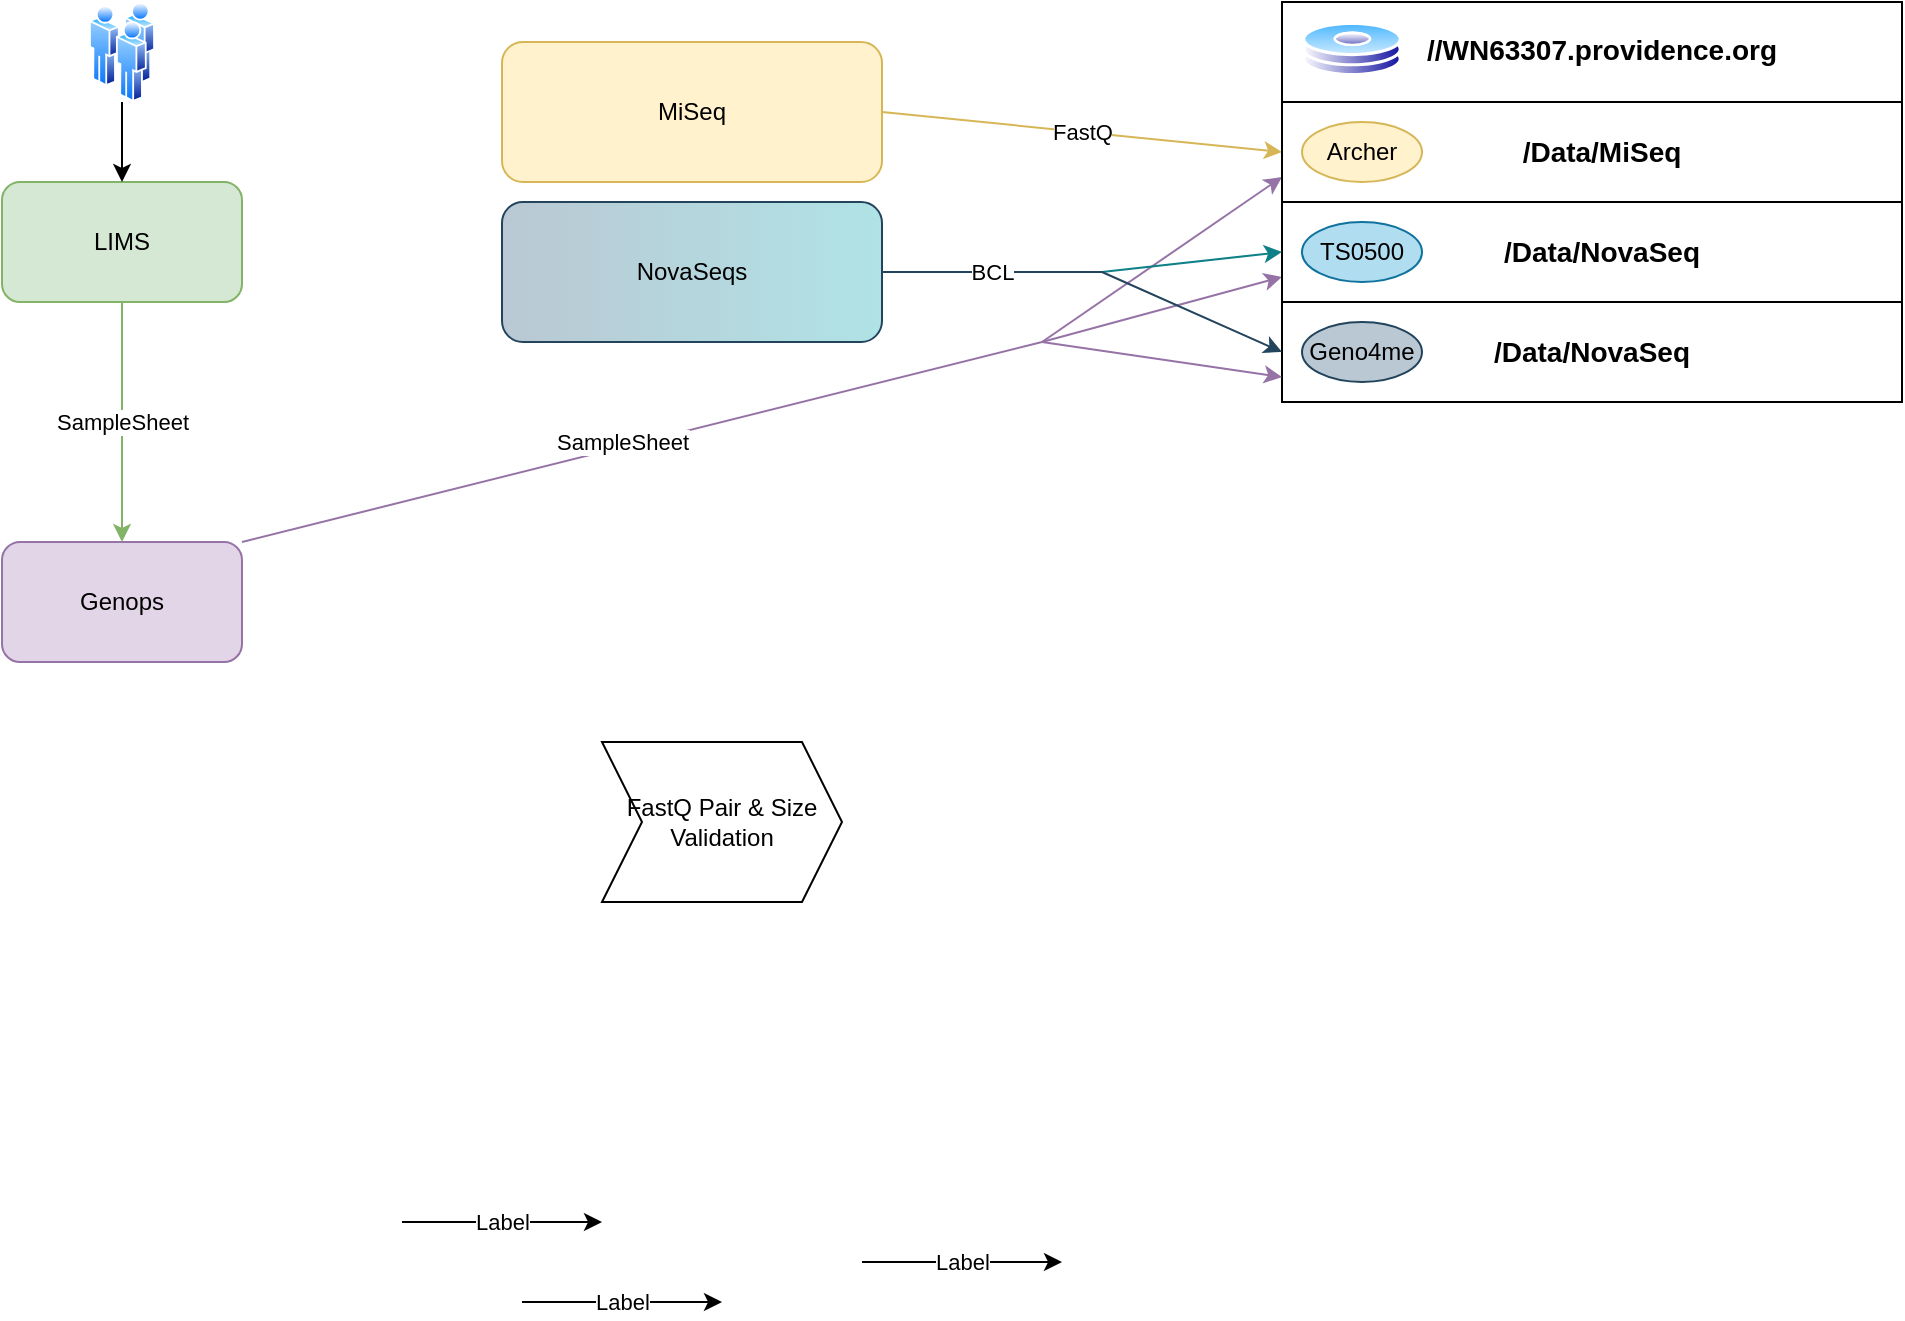 <mxfile version="15.1.0" type="github">
  <diagram id="yPxyJZ8AM_hMuL3Unpa9" name="complex gitflow">
    <mxGraphModel dx="2278" dy="659" grid="1" gridSize="10" guides="1" tooltips="1" connect="1" arrows="1" fold="1" page="1" pageScale="1" pageWidth="1100" pageHeight="850" math="0" shadow="0">
      <root>
        <mxCell id="0" />
        <mxCell id="1" parent="0" />
        <mxCell id="WrQY5icMR6syhaIgD9Ea-43" value="" style="endArrow=none;html=1;exitX=1;exitY=0;exitDx=0;exitDy=0;fillColor=#e1d5e7;strokeColor=#9673a6;entryX=0.433;entryY=0.583;entryDx=0;entryDy=0;entryPerimeter=0;endFill=0;" edge="1" parent="1" source="WrQY5icMR6syhaIgD9Ea-9" target="WrQY5icMR6syhaIgD9Ea-47">
          <mxGeometry relative="1" as="geometry">
            <mxPoint x="-730" y="520" as="sourcePoint" />
            <mxPoint x="-470" y="160" as="targetPoint" />
          </mxGeometry>
        </mxCell>
        <mxCell id="WrQY5icMR6syhaIgD9Ea-44" value="SampleSheet" style="edgeLabel;resizable=0;html=1;align=center;verticalAlign=middle;" connectable="0" vertex="1" parent="WrQY5icMR6syhaIgD9Ea-43">
          <mxGeometry relative="1" as="geometry">
            <mxPoint x="-10" as="offset" />
          </mxGeometry>
        </mxCell>
        <mxCell id="WrQY5icMR6syhaIgD9Ea-1" value="MiSeq" style="rounded=1;whiteSpace=wrap;html=1;fillColor=#fff2cc;strokeColor=#d6b656;" vertex="1" parent="1">
          <mxGeometry x="-790" y="20" width="190" height="70" as="geometry" />
        </mxCell>
        <mxCell id="WrQY5icMR6syhaIgD9Ea-2" value="LIMS" style="rounded=1;whiteSpace=wrap;html=1;fillColor=#d5e8d4;strokeColor=#82b366;" vertex="1" parent="1">
          <mxGeometry x="-1040" y="90" width="120" height="60" as="geometry" />
        </mxCell>
        <mxCell id="WrQY5icMR6syhaIgD9Ea-3" value="NovaSeqs" style="rounded=1;whiteSpace=wrap;html=1;fillColor=#bac8d3;strokeColor=#23445d;gradientDirection=east;gradientColor=#B0E3E6;" vertex="1" parent="1">
          <mxGeometry x="-790" y="100" width="190" height="70" as="geometry" />
        </mxCell>
        <mxCell id="WrQY5icMR6syhaIgD9Ea-9" value="Genops" style="rounded=1;whiteSpace=wrap;html=1;fillColor=#e1d5e7;strokeColor=#9673a6;" vertex="1" parent="1">
          <mxGeometry x="-1040" y="270" width="120" height="60" as="geometry" />
        </mxCell>
        <mxCell id="WrQY5icMR6syhaIgD9Ea-27" value="" style="endArrow=classic;html=1;exitX=0.5;exitY=1;exitDx=0;exitDy=0;entryX=0.5;entryY=0;entryDx=0;entryDy=0;fillColor=#d5e8d4;strokeColor=#82b366;" edge="1" parent="1" source="WrQY5icMR6syhaIgD9Ea-2" target="WrQY5icMR6syhaIgD9Ea-9">
          <mxGeometry relative="1" as="geometry">
            <mxPoint x="-980" y="360" as="sourcePoint" />
            <mxPoint x="-880" y="360" as="targetPoint" />
          </mxGeometry>
        </mxCell>
        <mxCell id="WrQY5icMR6syhaIgD9Ea-28" value="SampleSheet" style="edgeLabel;resizable=0;html=1;align=center;verticalAlign=middle;" connectable="0" vertex="1" parent="WrQY5icMR6syhaIgD9Ea-27">
          <mxGeometry relative="1" as="geometry" />
        </mxCell>
        <mxCell id="WrQY5icMR6syhaIgD9Ea-33" value="" style="endArrow=none;html=1;exitX=1;exitY=0.5;exitDx=0;exitDy=0;fillColor=#bac8d3;strokeColor=#23445d;endFill=0;" edge="1" parent="1" source="WrQY5icMR6syhaIgD9Ea-3">
          <mxGeometry relative="1" as="geometry">
            <mxPoint x="-540" y="380" as="sourcePoint" />
            <mxPoint x="-490" y="135" as="targetPoint" />
          </mxGeometry>
        </mxCell>
        <mxCell id="WrQY5icMR6syhaIgD9Ea-34" value="BCL" style="edgeLabel;resizable=0;html=1;align=center;verticalAlign=middle;" connectable="0" vertex="1" parent="WrQY5icMR6syhaIgD9Ea-33">
          <mxGeometry relative="1" as="geometry" />
        </mxCell>
        <mxCell id="WrQY5icMR6syhaIgD9Ea-35" value="" style="endArrow=classic;html=1;exitX=1;exitY=0.5;exitDx=0;exitDy=0;entryX=0;entryY=0.5;entryDx=0;entryDy=0;fillColor=#fff2cc;strokeColor=#d6b656;" edge="1" parent="1" source="WrQY5icMR6syhaIgD9Ea-1" target="WrQY5icMR6syhaIgD9Ea-14">
          <mxGeometry relative="1" as="geometry">
            <mxPoint x="-580" y="189.71" as="sourcePoint" />
            <mxPoint x="-480" y="189.71" as="targetPoint" />
          </mxGeometry>
        </mxCell>
        <mxCell id="WrQY5icMR6syhaIgD9Ea-36" value="FastQ" style="edgeLabel;resizable=0;html=1;align=center;verticalAlign=middle;" connectable="0" vertex="1" parent="WrQY5icMR6syhaIgD9Ea-35">
          <mxGeometry relative="1" as="geometry" />
        </mxCell>
        <mxCell id="WrQY5icMR6syhaIgD9Ea-37" value="" style="endArrow=classic;html=1;" edge="1" parent="1">
          <mxGeometry relative="1" as="geometry">
            <mxPoint x="-780" y="650" as="sourcePoint" />
            <mxPoint x="-680" y="650" as="targetPoint" />
          </mxGeometry>
        </mxCell>
        <mxCell id="WrQY5icMR6syhaIgD9Ea-38" value="Label" style="edgeLabel;resizable=0;html=1;align=center;verticalAlign=middle;" connectable="0" vertex="1" parent="WrQY5icMR6syhaIgD9Ea-37">
          <mxGeometry relative="1" as="geometry" />
        </mxCell>
        <mxCell id="WrQY5icMR6syhaIgD9Ea-39" value="" style="endArrow=classic;html=1;" edge="1" parent="1">
          <mxGeometry relative="1" as="geometry">
            <mxPoint x="-840" y="610" as="sourcePoint" />
            <mxPoint x="-740" y="610" as="targetPoint" />
          </mxGeometry>
        </mxCell>
        <mxCell id="WrQY5icMR6syhaIgD9Ea-40" value="Label" style="edgeLabel;resizable=0;html=1;align=center;verticalAlign=middle;" connectable="0" vertex="1" parent="WrQY5icMR6syhaIgD9Ea-39">
          <mxGeometry relative="1" as="geometry" />
        </mxCell>
        <mxCell id="WrQY5icMR6syhaIgD9Ea-41" value="" style="endArrow=classic;html=1;" edge="1" parent="1">
          <mxGeometry relative="1" as="geometry">
            <mxPoint x="-610" y="630" as="sourcePoint" />
            <mxPoint x="-510" y="630" as="targetPoint" />
          </mxGeometry>
        </mxCell>
        <mxCell id="WrQY5icMR6syhaIgD9Ea-42" value="Label" style="edgeLabel;resizable=0;html=1;align=center;verticalAlign=middle;" connectable="0" vertex="1" parent="WrQY5icMR6syhaIgD9Ea-41">
          <mxGeometry relative="1" as="geometry" />
        </mxCell>
        <mxCell id="WrQY5icMR6syhaIgD9Ea-46" value="" style="endArrow=classic;html=1;exitX=0.617;exitY=0.467;exitDx=0;exitDy=0;exitPerimeter=0;entryX=0;entryY=0.75;entryDx=0;entryDy=0;fillColor=#e1d5e7;strokeColor=#9673a6;" edge="1" parent="1" source="WrQY5icMR6syhaIgD9Ea-47" target="WrQY5icMR6syhaIgD9Ea-14">
          <mxGeometry width="50" height="50" relative="1" as="geometry">
            <mxPoint x="-430" y="120" as="sourcePoint" />
            <mxPoint x="-430" y="380" as="targetPoint" />
          </mxGeometry>
        </mxCell>
        <mxCell id="WrQY5icMR6syhaIgD9Ea-47" value="" style="shape=waypoint;sketch=0;fillStyle=solid;size=6;pointerEvents=1;points=[];fillColor=#e1d5e7;resizable=0;rotatable=0;perimeter=centerPerimeter;snapToPoint=1;strokeColor=#9673a6;opacity=0;" vertex="1" parent="1">
          <mxGeometry x="-540" y="150" width="40" height="40" as="geometry" />
        </mxCell>
        <mxCell id="WrQY5icMR6syhaIgD9Ea-48" value="" style="endArrow=classic;html=1;entryX=0;entryY=0.75;entryDx=0;entryDy=0;fillColor=#e1d5e7;strokeColor=#9673a6;" edge="1" parent="1" source="WrQY5icMR6syhaIgD9Ea-47" target="WrQY5icMR6syhaIgD9Ea-15">
          <mxGeometry width="50" height="50" relative="1" as="geometry">
            <mxPoint x="-460" y="170" as="sourcePoint" />
            <mxPoint x="-370" y="125" as="targetPoint" />
          </mxGeometry>
        </mxCell>
        <mxCell id="WrQY5icMR6syhaIgD9Ea-50" style="edgeStyle=orthogonalEdgeStyle;rounded=0;orthogonalLoop=1;jettySize=auto;html=1;exitX=0.5;exitY=1;exitDx=0;exitDy=0;entryX=0.5;entryY=0;entryDx=0;entryDy=0;endArrow=classic;endFill=1;" edge="1" parent="1" source="WrQY5icMR6syhaIgD9Ea-49" target="WrQY5icMR6syhaIgD9Ea-2">
          <mxGeometry relative="1" as="geometry" />
        </mxCell>
        <mxCell id="WrQY5icMR6syhaIgD9Ea-49" value="" style="aspect=fixed;perimeter=ellipsePerimeter;html=1;align=center;shadow=0;dashed=0;spacingTop=3;image;image=img/lib/active_directory/users.svg;gradientColor=#B0E3E6;gradientDirection=east;" vertex="1" parent="1">
          <mxGeometry x="-996.5" width="33" height="50" as="geometry" />
        </mxCell>
        <mxCell id="WrQY5icMR6syhaIgD9Ea-55" value="" style="group" vertex="1" connectable="0" parent="1">
          <mxGeometry x="-400" width="310" height="200" as="geometry" />
        </mxCell>
        <mxCell id="WrQY5icMR6syhaIgD9Ea-51" value="&lt;b&gt;&lt;font style=&quot;font-size: 14px&quot;&gt;/Data/NovaSeq&lt;/font&gt;&lt;/b&gt;" style="rounded=0;whiteSpace=wrap;html=1;" vertex="1" parent="WrQY5icMR6syhaIgD9Ea-55">
          <mxGeometry y="150" width="310" height="50" as="geometry" />
        </mxCell>
        <mxCell id="WrQY5icMR6syhaIgD9Ea-54" value="Geno4me" style="ellipse;whiteSpace=wrap;html=1;gradientDirection=east;fillColor=#bac8d3;strokeColor=#23445d;" vertex="1" parent="WrQY5icMR6syhaIgD9Ea-55">
          <mxGeometry x="10" y="160" width="60" height="30" as="geometry" />
        </mxCell>
        <mxCell id="WrQY5icMR6syhaIgD9Ea-12" value="" style="rounded=0;whiteSpace=wrap;html=1;" vertex="1" parent="WrQY5icMR6syhaIgD9Ea-55">
          <mxGeometry width="310" height="50" as="geometry" />
        </mxCell>
        <mxCell id="WrQY5icMR6syhaIgD9Ea-11" value="" style="aspect=fixed;perimeter=ellipsePerimeter;html=1;align=center;shadow=0;dashed=0;spacingTop=3;image;image=img/lib/active_directory/hard_disk.svg;" vertex="1" parent="WrQY5icMR6syhaIgD9Ea-55">
          <mxGeometry x="10" y="10" width="50" height="27" as="geometry" />
        </mxCell>
        <mxCell id="WrQY5icMR6syhaIgD9Ea-13" value="&lt;b&gt;&lt;font style=&quot;font-size: 14px&quot;&gt;//WN63307.providence.org&lt;/font&gt;&lt;/b&gt;" style="text;html=1;strokeColor=none;fillColor=none;align=center;verticalAlign=middle;whiteSpace=wrap;rounded=0;" vertex="1" parent="WrQY5icMR6syhaIgD9Ea-55">
          <mxGeometry x="70" y="13.5" width="180" height="20" as="geometry" />
        </mxCell>
        <mxCell id="WrQY5icMR6syhaIgD9Ea-14" value="" style="rounded=0;whiteSpace=wrap;html=1;" vertex="1" parent="WrQY5icMR6syhaIgD9Ea-55">
          <mxGeometry y="50" width="310" height="50" as="geometry" />
        </mxCell>
        <mxCell id="WrQY5icMR6syhaIgD9Ea-15" value="" style="rounded=0;whiteSpace=wrap;html=1;" vertex="1" parent="WrQY5icMR6syhaIgD9Ea-55">
          <mxGeometry y="100" width="310" height="50" as="geometry" />
        </mxCell>
        <mxCell id="WrQY5icMR6syhaIgD9Ea-17" value="&lt;b&gt;&lt;font style=&quot;font-size: 14px&quot;&gt;/Data/MiSeq&lt;/font&gt;&lt;/b&gt;" style="text;html=1;strokeColor=none;fillColor=none;align=center;verticalAlign=middle;whiteSpace=wrap;rounded=0;" vertex="1" parent="WrQY5icMR6syhaIgD9Ea-55">
          <mxGeometry x="70" y="65" width="180" height="20" as="geometry" />
        </mxCell>
        <mxCell id="WrQY5icMR6syhaIgD9Ea-18" value="&lt;b&gt;&lt;font style=&quot;font-size: 14px&quot;&gt;/Data/NovaSeq&lt;/font&gt;&lt;/b&gt;" style="text;html=1;strokeColor=none;fillColor=none;align=center;verticalAlign=middle;whiteSpace=wrap;rounded=0;" vertex="1" parent="WrQY5icMR6syhaIgD9Ea-55">
          <mxGeometry x="70" y="115" width="180" height="20" as="geometry" />
        </mxCell>
        <mxCell id="WrQY5icMR6syhaIgD9Ea-52" value="Archer" style="ellipse;whiteSpace=wrap;html=1;gradientDirection=east;fillColor=#fff2cc;strokeColor=#d6b656;" vertex="1" parent="WrQY5icMR6syhaIgD9Ea-55">
          <mxGeometry x="10" y="60" width="60" height="30" as="geometry" />
        </mxCell>
        <mxCell id="WrQY5icMR6syhaIgD9Ea-53" value="TS0500" style="ellipse;whiteSpace=wrap;html=1;gradientDirection=east;fillColor=#b1ddf0;strokeColor=#10739e;" vertex="1" parent="WrQY5icMR6syhaIgD9Ea-55">
          <mxGeometry x="10" y="110" width="60" height="30" as="geometry" />
        </mxCell>
        <mxCell id="WrQY5icMR6syhaIgD9Ea-56" value="" style="shape=waypoint;sketch=0;fillStyle=solid;size=6;pointerEvents=1;points=[];fillColor=none;resizable=0;rotatable=0;perimeter=centerPerimeter;snapToPoint=1;opacity=0;" vertex="1" parent="1">
          <mxGeometry x="-510" y="115" width="40" height="40" as="geometry" />
        </mxCell>
        <mxCell id="WrQY5icMR6syhaIgD9Ea-58" value="" style="endArrow=classic;html=1;entryX=0;entryY=0.5;entryDx=0;entryDy=0;fillColor=#b0e3e6;strokeColor=#0e8088;" edge="1" parent="1" source="WrQY5icMR6syhaIgD9Ea-56" target="WrQY5icMR6syhaIgD9Ea-15">
          <mxGeometry width="50" height="50" relative="1" as="geometry">
            <mxPoint x="-550" y="310" as="sourcePoint" />
            <mxPoint x="-500" y="260" as="targetPoint" />
          </mxGeometry>
        </mxCell>
        <mxCell id="WrQY5icMR6syhaIgD9Ea-59" value="" style="endArrow=classic;html=1;entryX=0;entryY=0.5;entryDx=0;entryDy=0;fillColor=#bac8d3;strokeColor=#23445d;" edge="1" parent="1" source="WrQY5icMR6syhaIgD9Ea-56" target="WrQY5icMR6syhaIgD9Ea-51">
          <mxGeometry width="50" height="50" relative="1" as="geometry">
            <mxPoint x="-470" y="310" as="sourcePoint" />
            <mxPoint x="-420" y="260" as="targetPoint" />
          </mxGeometry>
        </mxCell>
        <mxCell id="WrQY5icMR6syhaIgD9Ea-60" value="" style="endArrow=classic;html=1;entryX=0;entryY=0.75;entryDx=0;entryDy=0;fillColor=#e1d5e7;strokeColor=#9673a6;exitX=0.569;exitY=0.565;exitDx=0;exitDy=0;exitPerimeter=0;" edge="1" parent="1" source="WrQY5icMR6syhaIgD9Ea-47" target="WrQY5icMR6syhaIgD9Ea-51">
          <mxGeometry width="50" height="50" relative="1" as="geometry">
            <mxPoint x="-510" y="180" as="sourcePoint" />
            <mxPoint x="-390" y="147.5" as="targetPoint" />
          </mxGeometry>
        </mxCell>
        <mxCell id="WrQY5icMR6syhaIgD9Ea-63" value="FastQ Pair &amp;amp; Size Validation" style="shape=step;perimeter=stepPerimeter;whiteSpace=wrap;html=1;fixedSize=1;gradientDirection=east;" vertex="1" parent="1">
          <mxGeometry x="-740" y="370" width="120" height="80" as="geometry" />
        </mxCell>
      </root>
    </mxGraphModel>
  </diagram>
</mxfile>
